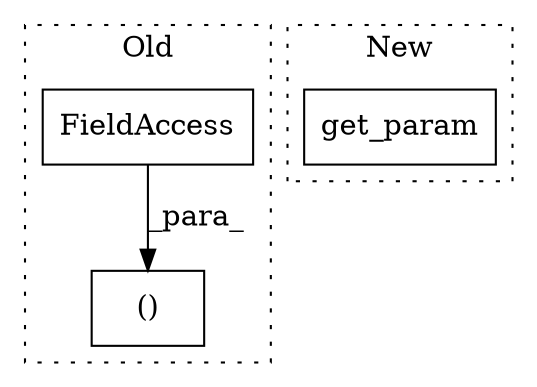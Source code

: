 digraph G {
subgraph cluster0 {
1 [label="()" a="106" s="2151" l="52" shape="box"];
3 [label="FieldAccess" a="22" s="2173" l="10" shape="box"];
label = "Old";
style="dotted";
}
subgraph cluster1 {
2 [label="get_param" a="32" s="2264,2277" l="10,1" shape="box"];
label = "New";
style="dotted";
}
3 -> 1 [label="_para_"];
}
